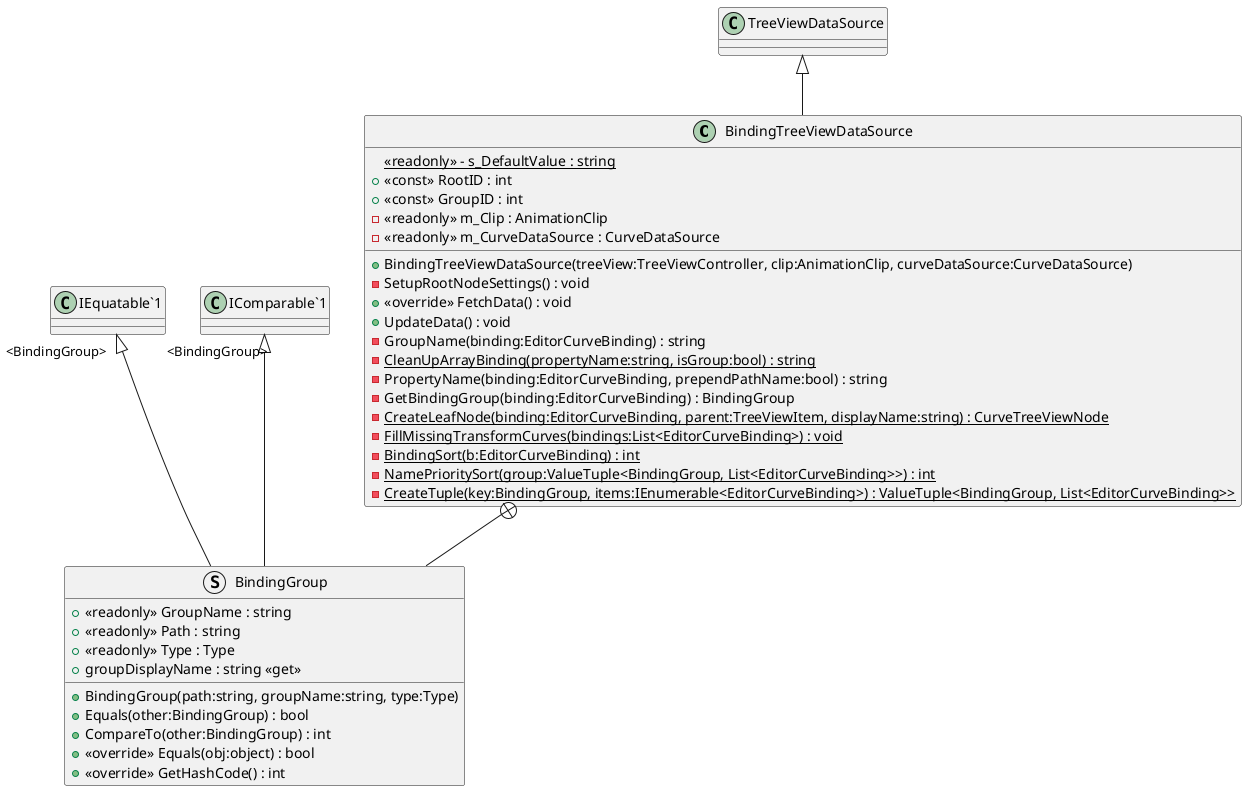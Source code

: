 @startuml
class BindingTreeViewDataSource {
    {static} <<readonly>> - s_DefaultValue : string
    + <<const>> RootID : int
    + <<const>> GroupID : int
    - <<readonly>> m_Clip : AnimationClip
    - <<readonly>> m_CurveDataSource : CurveDataSource
    + BindingTreeViewDataSource(treeView:TreeViewController, clip:AnimationClip, curveDataSource:CurveDataSource)
    - SetupRootNodeSettings() : void
    + <<override>> FetchData() : void
    + UpdateData() : void
    - GroupName(binding:EditorCurveBinding) : string
    {static} - CleanUpArrayBinding(propertyName:string, isGroup:bool) : string
    - PropertyName(binding:EditorCurveBinding, prependPathName:bool) : string
    - GetBindingGroup(binding:EditorCurveBinding) : BindingGroup
    {static} - CreateLeafNode(binding:EditorCurveBinding, parent:TreeViewItem, displayName:string) : CurveTreeViewNode
    {static} - FillMissingTransformCurves(bindings:List<EditorCurveBinding>) : void
    {static} - BindingSort(b:EditorCurveBinding) : int
    {static} - NamePrioritySort(group:ValueTuple<BindingGroup, List<EditorCurveBinding>>) : int
    {static} - CreateTuple(key:BindingGroup, items:IEnumerable<EditorCurveBinding>) : ValueTuple<BindingGroup, List<EditorCurveBinding>>
}
struct BindingGroup {
    + <<readonly>> GroupName : string
    + <<readonly>> Path : string
    + <<readonly>> Type : Type
    + BindingGroup(path:string, groupName:string, type:Type)
    + groupDisplayName : string <<get>>
    + Equals(other:BindingGroup) : bool
    + CompareTo(other:BindingGroup) : int
    + <<override>> Equals(obj:object) : bool
    + <<override>> GetHashCode() : int
}
TreeViewDataSource <|-- BindingTreeViewDataSource
BindingTreeViewDataSource +-- BindingGroup
"IEquatable`1" "<BindingGroup>" <|-- BindingGroup
"IComparable`1" "<BindingGroup>" <|-- BindingGroup
@enduml
